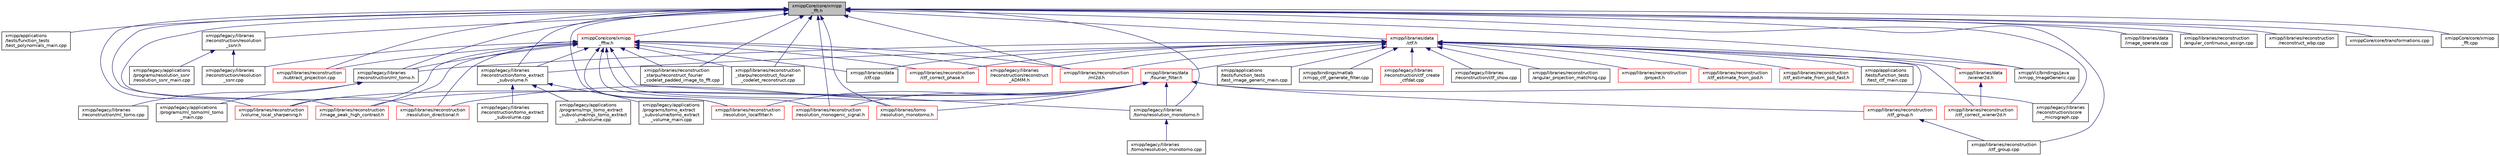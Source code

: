 digraph "xmippCore/core/xmipp_fft.h"
{
  edge [fontname="Helvetica",fontsize="10",labelfontname="Helvetica",labelfontsize="10"];
  node [fontname="Helvetica",fontsize="10",shape=record];
  Node26 [label="xmippCore/core/xmipp\l_fft.h",height=0.2,width=0.4,color="black", fillcolor="grey75", style="filled", fontcolor="black"];
  Node26 -> Node27 [dir="back",color="midnightblue",fontsize="10",style="solid",fontname="Helvetica"];
  Node27 [label="xmipp/applications\l/tests/function_tests\l/test_polynomials_main.cpp",height=0.2,width=0.4,color="black", fillcolor="white", style="filled",URL="$test__polynomials__main_8cpp.html"];
  Node26 -> Node28 [dir="back",color="midnightblue",fontsize="10",style="solid",fontname="Helvetica"];
  Node28 [label="xmipp/legacy/libraries\l/reconstruction/ml_tomo.h",height=0.2,width=0.4,color="black", fillcolor="white", style="filled",URL="$ml__tomo_8h.html"];
  Node28 -> Node29 [dir="back",color="midnightblue",fontsize="10",style="solid",fontname="Helvetica"];
  Node29 [label="xmipp/legacy/applications\l/programs/ml_tomo/ml_tomo\l_main.cpp",height=0.2,width=0.4,color="black", fillcolor="white", style="filled",URL="$ml__tomo__main_8cpp.html"];
  Node28 -> Node30 [dir="back",color="midnightblue",fontsize="10",style="solid",fontname="Helvetica"];
  Node30 [label="xmipp/legacy/libraries\l/reconstruction/ml_tomo.cpp",height=0.2,width=0.4,color="black", fillcolor="white", style="filled",URL="$ml__tomo_8cpp.html"];
  Node26 -> Node31 [dir="back",color="midnightblue",fontsize="10",style="solid",fontname="Helvetica"];
  Node31 [label="xmipp/legacy/libraries\l/reconstruction/resolution\l_ssnr.h",height=0.2,width=0.4,color="black", fillcolor="white", style="filled",URL="$resolution__ssnr_8h.html"];
  Node31 -> Node32 [dir="back",color="midnightblue",fontsize="10",style="solid",fontname="Helvetica"];
  Node32 [label="xmipp/legacy/applications\l/programs/resolution_ssnr\l/resolution_ssnr_main.cpp",height=0.2,width=0.4,color="black", fillcolor="white", style="filled",URL="$resolution__ssnr__main_8cpp.html"];
  Node31 -> Node33 [dir="back",color="midnightblue",fontsize="10",style="solid",fontname="Helvetica"];
  Node33 [label="xmipp/legacy/libraries\l/reconstruction/resolution\l_ssnr.cpp",height=0.2,width=0.4,color="black", fillcolor="white", style="filled",URL="$resolution__ssnr_8cpp.html"];
  Node26 -> Node34 [dir="back",color="midnightblue",fontsize="10",style="solid",fontname="Helvetica"];
  Node34 [label="xmipp/legacy/libraries\l/reconstruction/score\l_micrograph.cpp",height=0.2,width=0.4,color="black", fillcolor="white", style="filled",URL="$score__micrograph_8cpp.html"];
  Node26 -> Node35 [dir="back",color="midnightblue",fontsize="10",style="solid",fontname="Helvetica"];
  Node35 [label="xmipp/legacy/libraries\l/reconstruction/tomo_extract\l_subvolume.h",height=0.2,width=0.4,color="black", fillcolor="white", style="filled",URL="$tomo__extract__subvolume_8h.html"];
  Node35 -> Node36 [dir="back",color="midnightblue",fontsize="10",style="solid",fontname="Helvetica"];
  Node36 [label="xmipp/legacy/applications\l/programs/mpi_tomo_extract\l_subvolume/mpi_tomo_extract\l_subvolume.cpp",height=0.2,width=0.4,color="black", fillcolor="white", style="filled",URL="$mpi__tomo__extract__subvolume_8cpp.html"];
  Node35 -> Node37 [dir="back",color="midnightblue",fontsize="10",style="solid",fontname="Helvetica"];
  Node37 [label="xmipp/legacy/applications\l/programs/tomo_extract\l_subvolume/tomo_extract\l_volume_main.cpp",height=0.2,width=0.4,color="black", fillcolor="white", style="filled",URL="$tomo__extract__volume__main_8cpp.html"];
  Node35 -> Node38 [dir="back",color="midnightblue",fontsize="10",style="solid",fontname="Helvetica"];
  Node38 [label="xmipp/legacy/libraries\l/reconstruction/tomo_extract\l_subvolume.cpp",height=0.2,width=0.4,color="black", fillcolor="white", style="filled",URL="$tomo__extract__subvolume_8cpp.html"];
  Node26 -> Node39 [dir="back",color="midnightblue",fontsize="10",style="solid",fontname="Helvetica"];
  Node39 [label="xmipp/legacy/libraries\l/tomo/resolution_monotomo.h",height=0.2,width=0.4,color="black", fillcolor="white", style="filled",URL="$legacy_2libraries_2tomo_2resolution__monotomo_8h.html"];
  Node39 -> Node40 [dir="back",color="midnightblue",fontsize="10",style="solid",fontname="Helvetica"];
  Node40 [label="xmipp/legacy/libraries\l/tomo/resolution_monotomo.cpp",height=0.2,width=0.4,color="black", fillcolor="white", style="filled",URL="$legacy_2libraries_2tomo_2resolution__monotomo_8cpp.html"];
  Node26 -> Node41 [dir="back",color="midnightblue",fontsize="10",style="solid",fontname="Helvetica"];
  Node41 [label="xmipp/libraries/data\l/ctf.h",height=0.2,width=0.4,color="red", fillcolor="white", style="filled",URL="$ctf_8h.html"];
  Node41 -> Node42 [dir="back",color="midnightblue",fontsize="10",style="solid",fontname="Helvetica"];
  Node42 [label="xmipp/applications\l/tests/function_tests\l/test_ctf_main.cpp",height=0.2,width=0.4,color="black", fillcolor="white", style="filled",URL="$test__ctf__main_8cpp.html"];
  Node41 -> Node43 [dir="back",color="midnightblue",fontsize="10",style="solid",fontname="Helvetica"];
  Node43 [label="xmipp/applications\l/tests/function_tests\l/test_image_generic_main.cpp",height=0.2,width=0.4,color="black", fillcolor="white", style="filled",URL="$test__image__generic__main_8cpp.html"];
  Node41 -> Node44 [dir="back",color="midnightblue",fontsize="10",style="solid",fontname="Helvetica"];
  Node44 [label="xmipp/bindings/matlab\l/xmipp_ctf_generate_filter.cpp",height=0.2,width=0.4,color="black", fillcolor="white", style="filled",URL="$xmipp__ctf__generate__filter_8cpp.html"];
  Node41 -> Node45 [dir="back",color="midnightblue",fontsize="10",style="solid",fontname="Helvetica"];
  Node45 [label="xmipp/legacy/libraries\l/reconstruction/ctf_create\l_ctfdat.cpp",height=0.2,width=0.4,color="red", fillcolor="white", style="filled",URL="$ctf__create__ctfdat_8cpp.html"];
  Node41 -> Node47 [dir="back",color="midnightblue",fontsize="10",style="solid",fontname="Helvetica"];
  Node47 [label="xmipp/legacy/libraries\l/reconstruction/ctf_show.cpp",height=0.2,width=0.4,color="black", fillcolor="white", style="filled",URL="$ctf__show_8cpp.html"];
  Node41 -> Node28 [dir="back",color="midnightblue",fontsize="10",style="solid",fontname="Helvetica"];
  Node41 -> Node48 [dir="back",color="midnightblue",fontsize="10",style="solid",fontname="Helvetica"];
  Node48 [label="xmipp/legacy/libraries\l/reconstruction/reconstruct\l_ADMM.h",height=0.2,width=0.4,color="red", fillcolor="white", style="filled",URL="$reconstruct__ADMM_8h.html"];
  Node41 -> Node35 [dir="back",color="midnightblue",fontsize="10",style="solid",fontname="Helvetica"];
  Node41 -> Node54 [dir="back",color="midnightblue",fontsize="10",style="solid",fontname="Helvetica"];
  Node54 [label="xmipp/libraries/data\l/ctf.cpp",height=0.2,width=0.4,color="black", fillcolor="white", style="filled",URL="$ctf_8cpp.html"];
  Node41 -> Node55 [dir="back",color="midnightblue",fontsize="10",style="solid",fontname="Helvetica"];
  Node55 [label="xmipp/libraries/data\l/fourier_filter.h",height=0.2,width=0.4,color="red", fillcolor="white", style="filled",URL="$fourier__filter_8h.html"];
  Node55 -> Node34 [dir="back",color="midnightblue",fontsize="10",style="solid",fontname="Helvetica"];
  Node55 -> Node39 [dir="back",color="midnightblue",fontsize="10",style="solid",fontname="Helvetica"];
  Node55 -> Node92 [dir="back",color="midnightblue",fontsize="10",style="solid",fontname="Helvetica"];
  Node92 [label="xmipp/libraries/reconstruction\l/ctf_group.h",height=0.2,width=0.4,color="red", fillcolor="white", style="filled",URL="$ctf__group_8h.html"];
  Node92 -> Node94 [dir="back",color="midnightblue",fontsize="10",style="solid",fontname="Helvetica"];
  Node94 [label="xmipp/libraries/reconstruction\l/ctf_group.cpp",height=0.2,width=0.4,color="black", fillcolor="white", style="filled",URL="$ctf__group_8cpp.html"];
  Node55 -> Node121 [dir="back",color="midnightblue",fontsize="10",style="solid",fontname="Helvetica"];
  Node121 [label="xmipp/libraries/reconstruction\l/image_peak_high_contrast.h",height=0.2,width=0.4,color="red", fillcolor="white", style="filled",URL="$image__peak__high__contrast_8h.html"];
  Node55 -> Node137 [dir="back",color="midnightblue",fontsize="10",style="solid",fontname="Helvetica"];
  Node137 [label="xmipp/libraries/reconstruction\l/resolution_directional.h",height=0.2,width=0.4,color="red", fillcolor="white", style="filled",URL="$resolution__directional_8h.html"];
  Node55 -> Node142 [dir="back",color="midnightblue",fontsize="10",style="solid",fontname="Helvetica"];
  Node142 [label="xmipp/libraries/reconstruction\l/resolution_localfilter.h",height=0.2,width=0.4,color="red", fillcolor="white", style="filled",URL="$resolution__localfilter_8h.html"];
  Node55 -> Node145 [dir="back",color="midnightblue",fontsize="10",style="solid",fontname="Helvetica"];
  Node145 [label="xmipp/libraries/reconstruction\l/resolution_monogenic_signal.h",height=0.2,width=0.4,color="red", fillcolor="white", style="filled",URL="$resolution__monogenic__signal_8h.html"];
  Node55 -> Node166 [dir="back",color="midnightblue",fontsize="10",style="solid",fontname="Helvetica"];
  Node166 [label="xmipp/libraries/reconstruction\l/volume_local_sharpening.h",height=0.2,width=0.4,color="red", fillcolor="white", style="filled",URL="$volume__local__sharpening_8h.html"];
  Node55 -> Node179 [dir="back",color="midnightblue",fontsize="10",style="solid",fontname="Helvetica"];
  Node179 [label="xmipp/libraries/tomo\l/resolution_monotomo.h",height=0.2,width=0.4,color="red", fillcolor="white", style="filled",URL="$libraries_2tomo_2resolution__monotomo_8h.html"];
  Node41 -> Node183 [dir="back",color="midnightblue",fontsize="10",style="solid",fontname="Helvetica"];
  Node183 [label="xmipp/libraries/data\l/wiener2d.h",height=0.2,width=0.4,color="red", fillcolor="white", style="filled",URL="$wiener2d_8h.html"];
  Node183 -> Node185 [dir="back",color="midnightblue",fontsize="10",style="solid",fontname="Helvetica"];
  Node185 [label="xmipp/libraries/reconstruction\l/ctf_correct_wiener2d.h",height=0.2,width=0.4,color="red", fillcolor="white", style="filled",URL="$ctf__correct__wiener2d_8h.html"];
  Node41 -> Node189 [dir="back",color="midnightblue",fontsize="10",style="solid",fontname="Helvetica"];
  Node189 [label="xmipp/libraries/reconstruction\l/angular_projection_matching.cpp",height=0.2,width=0.4,color="black", fillcolor="white", style="filled",URL="$angular__projection__matching_8cpp.html"];
  Node41 -> Node190 [dir="back",color="midnightblue",fontsize="10",style="solid",fontname="Helvetica"];
  Node190 [label="xmipp/libraries/reconstruction\l/project.h",height=0.2,width=0.4,color="red", fillcolor="white", style="filled",URL="$project_8h.html"];
  Node41 -> Node215 [dir="back",color="midnightblue",fontsize="10",style="solid",fontname="Helvetica"];
  Node215 [label="xmipp/libraries/reconstruction\l/ctf_correct_phase.h",height=0.2,width=0.4,color="red", fillcolor="white", style="filled",URL="$ctf__correct__phase_8h.html"];
  Node41 -> Node185 [dir="back",color="midnightblue",fontsize="10",style="solid",fontname="Helvetica"];
  Node41 -> Node219 [dir="back",color="midnightblue",fontsize="10",style="solid",fontname="Helvetica"];
  Node219 [label="xmipp/libraries/reconstruction\l/ctf_estimate_from_psd.h",height=0.2,width=0.4,color="red", fillcolor="white", style="filled",URL="$ctf__estimate__from__psd_8h.html"];
  Node41 -> Node230 [dir="back",color="midnightblue",fontsize="10",style="solid",fontname="Helvetica"];
  Node230 [label="xmipp/libraries/reconstruction\l/ctf_estimate_from_psd_fast.h",height=0.2,width=0.4,color="red", fillcolor="white", style="filled",URL="$ctf__estimate__from__psd__fast_8h.html"];
  Node41 -> Node92 [dir="back",color="midnightblue",fontsize="10",style="solid",fontname="Helvetica"];
  Node41 -> Node237 [dir="back",color="midnightblue",fontsize="10",style="solid",fontname="Helvetica"];
  Node237 [label="xmipp/libraries/reconstruction\l/ml2d.h",height=0.2,width=0.4,color="red", fillcolor="white", style="filled",URL="$ml2d_8h.html"];
  Node41 -> Node263 [dir="back",color="midnightblue",fontsize="10",style="solid",fontname="Helvetica"];
  Node263 [label="xmippViz/bindings/java\l/xmipp_ImageGeneric.cpp",height=0.2,width=0.4,color="black", fillcolor="white", style="filled",URL="$xmipp__ImageGeneric_8cpp.html"];
  Node26 -> Node270 [dir="back",color="midnightblue",fontsize="10",style="solid",fontname="Helvetica"];
  Node270 [label="xmipp/libraries/data\l/image_operate.cpp",height=0.2,width=0.4,color="black", fillcolor="white", style="filled",URL="$image__operate_8cpp.html"];
  Node26 -> Node271 [dir="back",color="midnightblue",fontsize="10",style="solid",fontname="Helvetica"];
  Node271 [label="xmipp/libraries/reconstruction\l/angular_continuous_assign.cpp",height=0.2,width=0.4,color="black", fillcolor="white", style="filled",URL="$angular__continuous__assign_8cpp.html"];
  Node26 -> Node94 [dir="back",color="midnightblue",fontsize="10",style="solid",fontname="Helvetica"];
  Node26 -> Node121 [dir="back",color="midnightblue",fontsize="10",style="solid",fontname="Helvetica"];
  Node26 -> Node237 [dir="back",color="midnightblue",fontsize="10",style="solid",fontname="Helvetica"];
  Node26 -> Node272 [dir="back",color="midnightblue",fontsize="10",style="solid",fontname="Helvetica"];
  Node272 [label="xmipp/libraries/reconstruction\l/reconstruct_wbp.cpp",height=0.2,width=0.4,color="black", fillcolor="white", style="filled",URL="$reconstruct__wbp_8cpp.html"];
  Node26 -> Node137 [dir="back",color="midnightblue",fontsize="10",style="solid",fontname="Helvetica"];
  Node26 -> Node142 [dir="back",color="midnightblue",fontsize="10",style="solid",fontname="Helvetica"];
  Node26 -> Node145 [dir="back",color="midnightblue",fontsize="10",style="solid",fontname="Helvetica"];
  Node26 -> Node158 [dir="back",color="midnightblue",fontsize="10",style="solid",fontname="Helvetica"];
  Node158 [label="xmipp/libraries/reconstruction\l/subtract_projection.cpp",height=0.2,width=0.4,color="red", fillcolor="white", style="filled",URL="$subtract__projection_8cpp.html"];
  Node26 -> Node166 [dir="back",color="midnightblue",fontsize="10",style="solid",fontname="Helvetica"];
  Node26 -> Node273 [dir="back",color="midnightblue",fontsize="10",style="solid",fontname="Helvetica"];
  Node273 [label="xmipp/libraries/reconstruction\l_starpu/reconstruct_fourier\l_codelet_padded_image_to_fft.cpp",height=0.2,width=0.4,color="black", fillcolor="white", style="filled",URL="$reconstruct__fourier__codelet__padded__image__to__fft_8cpp.html"];
  Node26 -> Node274 [dir="back",color="midnightblue",fontsize="10",style="solid",fontname="Helvetica"];
  Node274 [label="xmipp/libraries/reconstruction\l_starpu/reconstruct_fourier\l_codelet_reconstruct.cpp",height=0.2,width=0.4,color="black", fillcolor="white", style="filled",URL="$reconstruct__fourier__codelet__reconstruct_8cpp.html"];
  Node26 -> Node179 [dir="back",color="midnightblue",fontsize="10",style="solid",fontname="Helvetica"];
  Node26 -> Node275 [dir="back",color="midnightblue",fontsize="10",style="solid",fontname="Helvetica"];
  Node275 [label="xmippCore/core/xmipp\l_fftw.h",height=0.2,width=0.4,color="red", fillcolor="white", style="filled",URL="$xmipp__fftw_8h.html"];
  Node275 -> Node28 [dir="back",color="midnightblue",fontsize="10",style="solid",fontname="Helvetica"];
  Node275 -> Node48 [dir="back",color="midnightblue",fontsize="10",style="solid",fontname="Helvetica"];
  Node275 -> Node33 [dir="back",color="midnightblue",fontsize="10",style="solid",fontname="Helvetica"];
  Node275 -> Node35 [dir="back",color="midnightblue",fontsize="10",style="solid",fontname="Helvetica"];
  Node275 -> Node39 [dir="back",color="midnightblue",fontsize="10",style="solid",fontname="Helvetica"];
  Node275 -> Node54 [dir="back",color="midnightblue",fontsize="10",style="solid",fontname="Helvetica"];
  Node275 -> Node215 [dir="back",color="midnightblue",fontsize="10",style="solid",fontname="Helvetica"];
  Node275 -> Node121 [dir="back",color="midnightblue",fontsize="10",style="solid",fontname="Helvetica"];
  Node275 -> Node237 [dir="back",color="midnightblue",fontsize="10",style="solid",fontname="Helvetica"];
  Node275 -> Node137 [dir="back",color="midnightblue",fontsize="10",style="solid",fontname="Helvetica"];
  Node275 -> Node142 [dir="back",color="midnightblue",fontsize="10",style="solid",fontname="Helvetica"];
  Node275 -> Node145 [dir="back",color="midnightblue",fontsize="10",style="solid",fontname="Helvetica"];
  Node275 -> Node158 [dir="back",color="midnightblue",fontsize="10",style="solid",fontname="Helvetica"];
  Node275 -> Node166 [dir="back",color="midnightblue",fontsize="10",style="solid",fontname="Helvetica"];
  Node275 -> Node273 [dir="back",color="midnightblue",fontsize="10",style="solid",fontname="Helvetica"];
  Node275 -> Node274 [dir="back",color="midnightblue",fontsize="10",style="solid",fontname="Helvetica"];
  Node275 -> Node179 [dir="back",color="midnightblue",fontsize="10",style="solid",fontname="Helvetica"];
  Node26 -> Node467 [dir="back",color="midnightblue",fontsize="10",style="solid",fontname="Helvetica"];
  Node467 [label="xmippCore/core/transformations.cpp",height=0.2,width=0.4,color="black", fillcolor="white", style="filled",URL="$transformations_8cpp.html"];
  Node26 -> Node468 [dir="back",color="midnightblue",fontsize="10",style="solid",fontname="Helvetica"];
  Node468 [label="xmippCore/core/xmipp\l_fft.cpp",height=0.2,width=0.4,color="black", fillcolor="white", style="filled",URL="$xmipp__fft_8cpp.html"];
  Node26 -> Node263 [dir="back",color="midnightblue",fontsize="10",style="solid",fontname="Helvetica"];
}
